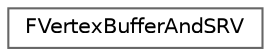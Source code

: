 digraph "Graphical Class Hierarchy"
{
 // INTERACTIVE_SVG=YES
 // LATEX_PDF_SIZE
  bgcolor="transparent";
  edge [fontname=Helvetica,fontsize=10,labelfontname=Helvetica,labelfontsize=10];
  node [fontname=Helvetica,fontsize=10,shape=box,height=0.2,width=0.4];
  rankdir="LR";
  Node0 [id="Node000000",label="FVertexBufferAndSRV",height=0.2,width=0.4,color="grey40", fillcolor="white", style="filled",URL="$d1/da2/structFVertexBufferAndSRV.html",tooltip="Struct to pool the vertex buffer & SRV together."];
}
